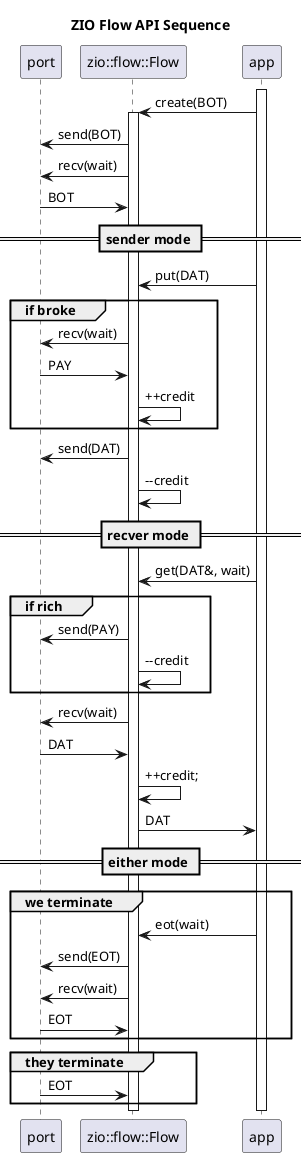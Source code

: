 @startuml
participant "port" as port
participant "zio::flow::Flow" as cc
participant app
title ZIO Flow API Sequence
activate app
        app -> cc : create(BOT)
        activate cc
                cc -> port : send(BOT)
                cc -> port : recv(wait)
                port -> cc : BOT

                == sender mode ==

                app -> cc : put(DAT)
                group if broke
                        cc -> port : recv(wait)
                        port -> cc : PAY
                        cc -> cc : ++credit
                end
                cc -> port : send(DAT)
                cc -> cc : --credit

                == recver mode ==

                app -> cc : get(DAT&, wait)
                group if rich
                        cc -> port : send(PAY)
                        cc -> cc : --credit
                end
                cc -> port : recv(wait)
                port -> cc : DAT
                cc -> cc : ++credit;
                cc -> app : DAT

                == either mode == 

                group we terminate
                        app -> cc : eot(wait)
                        cc -> port : send(EOT)
                        cc -> port : recv(wait)
                        port -> cc : EOT
                end
                group they terminate
                        port -> cc : EOT
                end

        deactivate cc
deactivate app
@enduml
